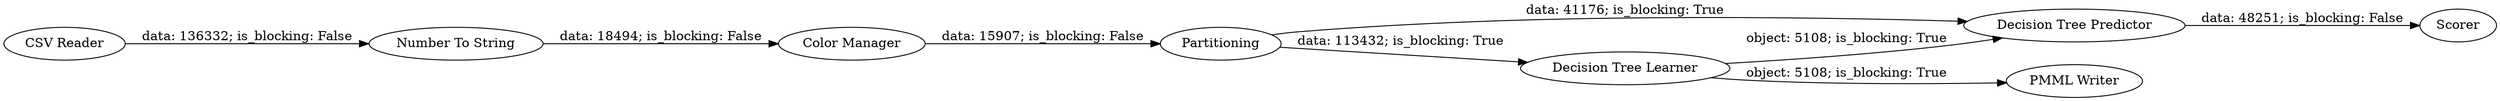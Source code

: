 digraph {
	"5578761687027027225_8" [label="PMML Writer"]
	"5578761687027027225_7" [label=Scorer]
	"5578761687027027225_2" [label="Number To String"]
	"5578761687027027225_6" [label="Decision Tree Predictor"]
	"5578761687027027225_4" [label=Partitioning]
	"5578761687027027225_3" [label="Color Manager"]
	"5578761687027027225_5" [label="Decision Tree Learner"]
	"5578761687027027225_1" [label="CSV Reader"]
	"5578761687027027225_5" -> "5578761687027027225_8" [label="object: 5108; is_blocking: True"]
	"5578761687027027225_2" -> "5578761687027027225_3" [label="data: 18494; is_blocking: False"]
	"5578761687027027225_4" -> "5578761687027027225_6" [label="data: 41176; is_blocking: True"]
	"5578761687027027225_6" -> "5578761687027027225_7" [label="data: 48251; is_blocking: False"]
	"5578761687027027225_3" -> "5578761687027027225_4" [label="data: 15907; is_blocking: False"]
	"5578761687027027225_4" -> "5578761687027027225_5" [label="data: 113432; is_blocking: True"]
	"5578761687027027225_1" -> "5578761687027027225_2" [label="data: 136332; is_blocking: False"]
	"5578761687027027225_5" -> "5578761687027027225_6" [label="object: 5108; is_blocking: True"]
	rankdir=LR
}
